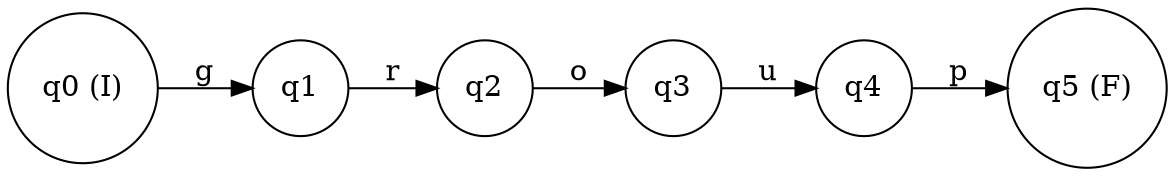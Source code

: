 digraph finite_state_machine {
rankdir=LR;
node [shape = circle];
q0 [label="q0 (I)"];
q1 [label="q1"];
q2 [label="q2"];
q3 [label="q3"];
q4 [label="q4"];
q5 [label="q5 (F)"];
q0 -> q1 [label="g"];
q1 -> q2 [label="r"];
q2 -> q3 [label="o"];
q3 -> q4 [label="u"];
q4 -> q5 [label="p"];
}